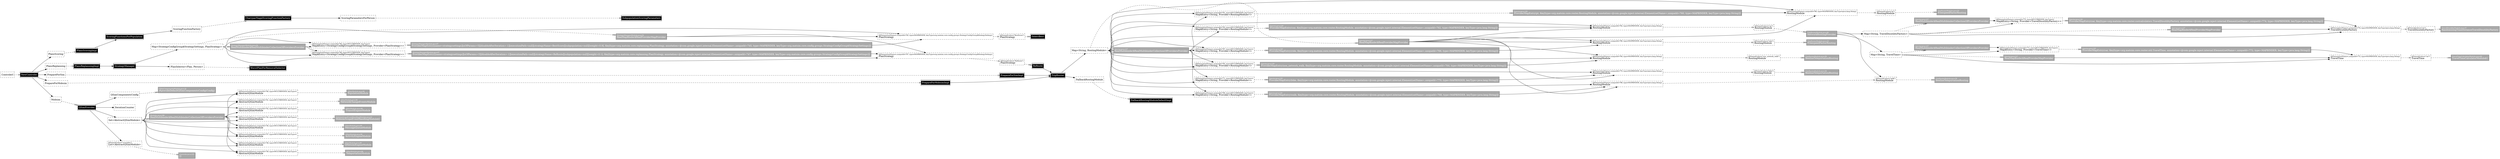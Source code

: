 digraph injector {
graph [rankdir=LR];
x62 [margin="0.02,0", shape=box, style=solid, label=<<table cellspacing="0" cellpadding="5" cellborder="0" border="0"><tr><td align="left" port="header" bgcolor="#aaaaaa"><font color="#ffffff" point-size="10">Injector.java:127<br align="left"/></font><font color="#ffffff">RealMapBinder$RealProviderMapProvider<br align="left"/></font></td></tr></table>>]
x71 [margin="0.02,0", shape=box, style=solid, label=<<table cellspacing="0" cellpadding="5" cellborder="0" border="0"><tr><td align="left" port="header" bgcolor="#aaaaaa"><font color="#ffffff" point-size="10">Injector.java:129<br align="left"/></font><font color="#ffffff">ProviderMapEntry(bike, Key[type=org.matsim.core.router.RoutingModule, annotation=@com.google.inject.internal.Element(setName=,uniqueId=770, type=MAPBINDER, keyType=java.lang.String)])<br align="left"/></font></td></tr></table>>]
x39 [margin="0.02,0", shape=box, style=solid, label=<<table cellspacing="0" cellpadding="5" cellborder="0" border="0"><tr><td align="left" port="header" bgcolor="#000000"><font color="#ffffff">PlansReplanningImpl<br align="left"/></font></td></tr></table>>]
x81 [margin="0.02,0", shape=box, style=dashed, label=<<table cellspacing="0" cellpadding="5" cellborder="0" border="0"><tr><td align="left" port="header" bgcolor="#ffffff"><font color="#000000">ScoringFunctionFactory<br align="left"/></font></td></tr></table>>]
x69 [margin="0.02,0", shape=box, style=solid, label=<<table cellspacing="0" cellpadding="5" cellborder="0" border="0"><tr><td align="left" port="header" bgcolor="#000000"><font color="#ffffff">PlansScoringImpl<br align="left"/></font></td></tr></table>>]
x77 [margin="0.02,0", shape=box, style=dashed, label=<<table cellspacing="0" cellpadding="5" cellborder="0" border="0"><tr><td align="left" port="header" bgcolor="#ffffff"><font color="#000000" point-size="10">@Named(value="bike")<br align="left"/></font><font color="#000000">RoutingModule<br align="left"/></font></td></tr></table>>]
x103 [margin="0.02,0", shape=box, style=dashed, label=<<table cellspacing="0" cellpadding="5" cellborder="0" border="0"><tr><td align="left" port="header" bgcolor="#ffffff"><font color="#000000">Map&lt;StrategyConfigGroup$StrategySettings, PlanStrategy&gt;<br align="left"/></font></td></tr></table>>]
x61 [margin="0.02,0", shape=box, style=solid, label=<<table cellspacing="0" cellpadding="5" cellborder="0" border="0"><tr><td align="left" port="header" bgcolor="#aaaaaa"><font color="#ffffff" point-size="10">StrategyManagerModule.java:54<br align="left"/></font><font color="#ffffff">RealMultibinder$RealMultibinderCollectionOfProvidersProvider<br align="left"/></font></td></tr></table>>]
x8 [margin="0.02,0", shape=box, style=dashed, label=<<table cellspacing="0" cellpadding="5" cellborder="0" border="0"><tr><td align="left" port="header" bgcolor="#ffffff"><font color="#000000" point-size="10">@Element(setName=,uniqueId=774, type=MAPBINDER, keyType=java.lang.String)<br align="left"/></font><font color="#000000">TravelDisutilityFactory<br align="left"/></font></td></tr></table>>]
x0 [margin="0.02,0", shape=box, style=dashed, label=<<table cellspacing="0" cellpadding="5" cellborder="0" border="0"><tr><td align="left" port="header" bgcolor="#ffffff"><font color="#000000">PlansScoring<br align="left"/></font></td></tr></table>>]
x22 [margin="0.02,0", shape=box, style=dashed, label=<<table cellspacing="0" cellpadding="5" cellborder="0" border="0"><tr><td align="left" port="header" bgcolor="#ffffff"><font color="#000000" point-size="10">@Element(setName=,uniqueId=761, type=MULTIBINDER, keyType=)<br align="left"/></font><font color="#000000">Map$Entry&lt;String, Provider&lt;RoutingModule&gt;&gt;<br align="left"/></font></td></tr></table>>]
x76 [margin="0.02,0", shape=box, style=dashed, label=<<table cellspacing="0" cellpadding="5" cellborder="0" border="0"><tr><td align="left" port="header" bgcolor="#ffffff"><font color="#000000">Map&lt;String, TravelTime&gt;<br align="left"/></font></td></tr></table>>]
x36 [margin="0.02,0", shape=box, style=solid, label=<<table cellspacing="0" cellpadding="5" cellborder="0" border="0"><tr><td align="left" port="header" bgcolor="#aaaaaa"><font color="#ffffff" point-size="10">QSimModule.java:96<br align="left"/></font><font color="#ffffff">TeleportationModule<br align="left"/></font></td></tr></table>>]
x49 [margin="0.02,0", shape=box, style=dashed, label=<<table cellspacing="0" cellpadding="5" cellborder="0" border="0"><tr><td align="left" port="header" bgcolor="#ffffff"><font color="#000000" point-size="10">@Element(setName=,uniqueId=740, type=MULTIBINDER, keyType=)<br align="left"/></font><font color="#000000">AbstractQSimModule<br align="left"/></font></td></tr></table>>]
x57 [margin="0.02,0", shape=box, style=solid, label=<<table cellspacing="0" cellpadding="5" cellborder="0" border="0"><tr><td align="left" port="header" bgcolor="#aaaaaa"><font color="#ffffff" point-size="10">TripRouterModule.java:58<br align="left"/></font><font color="#ffffff">BeelineTeleportationRouting<br align="left"/></font></td></tr></table>>]
x63 [margin="0.02,0", shape=box, style=dashed, label=<<table cellspacing="0" cellpadding="5" cellborder="0" border="0"><tr><td align="left" port="header" bgcolor="#ffffff"><font color="#000000" point-size="10">@Named(value="ReRoute")<br align="left"/></font><font color="#000000">PlanStrategy<br align="left"/></font></td></tr></table>>]
x88 [margin="0.02,0", shape=box, style=solid, label=<<table cellspacing="0" cellpadding="5" cellborder="0" border="0"><tr><td align="left" port="header" bgcolor="#aaaaaa"><font color="#ffffff" point-size="10">TravelDisutilityModule.java:37<br align="left"/></font><font color="#ffffff">RandomizingTimeDistanceTravelDisutilityFactory<br align="left"/></font></td></tr></table>>]
x9 [margin="0.02,0", shape=box, style=dashed, label=<<table cellspacing="0" cellpadding="5" cellborder="0" border="0"><tr><td align="left" port="header" bgcolor="#ffffff"><font color="#000000" point-size="10">@Element(setName=,uniqueId=762, type=MAPBINDER, keyType=java.lang.String)<br align="left"/></font><font color="#000000">RoutingModule<br align="left"/></font></td></tr></table>>]
x66 [margin="0.02,0", shape=box, style=solid, label=<<table cellspacing="0" cellpadding="5" cellborder="0" border="0"><tr><td align="left" port="header" bgcolor="#000000"><font color="#ffffff">NewControler<br align="left"/></font></td></tr></table>>]
x16 [margin="0.02,0", shape=box, style=dashed, label=<<table cellspacing="0" cellpadding="5" cellborder="0" border="0"><tr><td align="left" port="header" bgcolor="#ffffff"><font color="#000000" point-size="10">@Named(value="pt")<br align="left"/></font><font color="#000000">RoutingModule<br align="left"/></font></td></tr></table>>]
x96 [margin="0.02,0", shape=box, style=solid, label=<<table cellspacing="0" cellpadding="5" cellborder="0" border="0"><tr><td align="left" port="header" bgcolor="#aaaaaa"><font color="#ffffff" point-size="10">Injector.java:127<br align="left"/></font><font color="#ffffff">RealMultibinder$RealMultibinderCollectionOfProvidersProvider<br align="left"/></font></td></tr></table>>]
x87 [margin="0.02,0", shape=box, style=dashed, label=<<table cellspacing="0" cellpadding="5" cellborder="0" border="0"><tr><td align="left" port="header" bgcolor="#ffffff"><font color="#000000" point-size="10">@Named(value="car")<br align="left"/></font><font color="#000000">TravelDisutilityFactory<br align="left"/></font></td></tr></table>>]
x93 [margin="0.02,0", shape=box, style=solid, label=<<table cellspacing="0" cellpadding="5" cellborder="0" border="0"><tr><td align="left" port="header" bgcolor="#aaaaaa"><font color="#ffffff" point-size="10">Injector.java:127<br align="left"/></font><font color="#ffffff">RealMapBinder$RealProviderMapProvider<br align="left"/></font></td></tr></table>>]
x43 [margin="0.02,0", shape=box, style=solid, label=<<table cellspacing="0" cellpadding="5" cellborder="0" border="0"><tr><td align="left" port="header" bgcolor="#aaaaaa"><font color="#ffffff" point-size="10">QSimModule.java:96<br align="left"/></font><font color="#ffffff">QNetsimEngineModule<br align="left"/></font></td></tr></table>>]
x56 [margin="0.02,0", shape=box, style=dashed, label=<<table cellspacing="0" cellpadding="5" cellborder="0" border="0"><tr><td align="left" port="header" bgcolor="#ffffff"><font color="#000000" point-size="10">@Named(value="walk")<br align="left"/></font><font color="#000000">RoutingModule<br align="left"/></font></td></tr></table>>]
x53 [margin="0.02,0", shape=box, style=dashed, label=<<table cellspacing="0" cellpadding="5" cellborder="0" border="0"><tr><td align="left" port="header" bgcolor="#ffffff"><font color="#000000" point-size="10">@Element(setName=,uniqueId=741, type=MULTIBINDER, keyType=)<br align="left"/></font><font color="#000000">AbstractQSimModule<br align="left"/></font></td></tr></table>>]
x21 [margin="0.02,0", shape=box, style=solid, label=<<table cellspacing="0" cellpadding="5" cellborder="0" border="0"><tr><td align="left" port="header" bgcolor="#aaaaaa"><font color="#ffffff" point-size="10">Injector.java:129<br align="left"/></font><font color="#ffffff">ProviderMapEntry(ride, Key[type=org.matsim.core.router.RoutingModule, annotation=@com.google.inject.internal.Element(setName=,uniqueId=766, type=MAPBINDER, keyType=java.lang.String)])<br align="left"/></font></td></tr></table>>]
x3 [margin="0.02,0", shape=box, style=solid, label=<<table cellspacing="0" cellpadding="5" cellborder="0" border="0"><tr><td align="left" port="header" bgcolor="#000000"><font color="#ffffff">StrategyManager<br align="left"/></font></td></tr></table>>]
x78 [margin="0.02,0", shape=box, style=solid, label=<<table cellspacing="0" cellpadding="5" cellborder="0" border="0"><tr><td align="left" port="header" bgcolor="#aaaaaa"><font color="#ffffff" point-size="10">TripRouterModule.java:58<br align="left"/></font><font color="#ffffff">BeelineTeleportationRouting<br align="left"/></font></td></tr></table>>]
x6 [margin="0.02,0", shape=box, style=dashed, label=<<table cellspacing="0" cellpadding="5" cellborder="0" border="0"><tr><td align="left" port="header" bgcolor="#ffffff"><font color="#000000" point-size="10">@Element(setName=,uniqueId=772, type=MAPBINDER, keyType=java.lang.String)<br align="left"/></font><font color="#000000">TravelTime<br align="left"/></font></td></tr></table>>]
x89 [margin="0.02,0", shape=box, style=solid, label=<<table cellspacing="0" cellpadding="5" cellborder="0" border="0"><tr><td align="left" port="header" bgcolor="#000000"><font color="#ffffff">ScoringFunctionsForPopulation<br align="left"/></font></td></tr></table>>]
x94 [margin="0.02,0", shape=box, style=dashed, label=<<table cellspacing="0" cellpadding="5" cellborder="0" border="0"><tr><td align="left" port="header" bgcolor="#ffffff"><font color="#000000" point-size="10">@Named(value="BestScore")<br align="left"/></font><font color="#000000">PlanStrategy<br align="left"/></font></td></tr></table>>]
x17 [margin="0.02,0", shape=box, style=solid, label=<<table cellspacing="0" cellpadding="5" cellborder="0" border="0"><tr><td align="left" port="header" bgcolor="#aaaaaa"><font color="#ffffff" point-size="10">TripRouterModule.java:55<br align="left"/></font><font color="#ffffff">FreespeedFactorRouting<br align="left"/></font></td></tr></table>>]
x68 [margin="0.02,0", shape=box, style=solid, label=<<table cellspacing="0" cellpadding="5" cellborder="0" border="0"><tr><td align="left" port="header" bgcolor="#aaaaaa"><font color="#ffffff" point-size="10">Injector.java:129<br align="left"/></font><font color="#ffffff">ProviderMapEntry(walk, Key[type=org.matsim.core.router.RoutingModule, annotation=@com.google.inject.internal.Element(setName=,uniqueId=768, type=MAPBINDER, keyType=java.lang.String)])<br align="left"/></font></td></tr></table>>]
x100 [margin="0.02,0", shape=box, style=solid, label=<<table cellspacing="0" cellpadding="5" cellborder="0" border="0"><tr><td align="left" port="header" bgcolor="#000000"><font color="#ffffff">QSimProvider<br align="left"/></font></td></tr></table>>]
x105 [margin="0.02,0", shape=box, style=solid, label=<<table cellspacing="0" cellpadding="5" cellborder="0" border="0"><tr><td align="left" port="header" bgcolor="#aaaaaa"><font color="#ffffff" point-size="10">TripRouterModule.java:58<br align="left"/></font><font color="#ffffff">BeelineTeleportationRouting<br align="left"/></font></td></tr></table>>]
x45 [margin="0.02,0", shape=box, style=solid, label=<<table cellspacing="0" cellpadding="5" cellborder="0" border="0"><tr><td align="left" port="header" bgcolor="#aaaaaa"><font color="#ffffff" point-size="10">QSimComponentsModule.java:34<br align="left"/></font><font color="#ffffff">#provideDefaultQSimComponentsConfig(Config)<br align="left"/></font></td></tr></table>>]
x106 [margin="0.02,0", shape=box, style=dashed, label=<<table cellspacing="0" cellpadding="5" cellborder="0" border="0"><tr><td align="left" port="header" bgcolor="#ffffff"><font color="#000000" point-size="10">@Element(setName=,uniqueId=745, type=MAPBINDER, keyType=org.matsim.core.config.groups.StrategyConfigGroup$StrategySettings)<br align="left"/></font><font color="#000000">PlanStrategy<br align="left"/></font></td></tr></table>>]
x84 [margin="0.02,0", shape=box, style=solid, label=<<table cellspacing="0" cellpadding="5" cellborder="0" border="0"><tr><td align="left" port="header" bgcolor="#aaaaaa"><font color="#ffffff" point-size="10">Modules.java:196<br align="left"/></font><font color="#ffffff">RealMultibinder$RealMultibinderCollectionOfProvidersProvider<br align="left"/></font></td></tr></table>>]
x24 [margin="0.02,0", shape=box, style=dashed, label=<<table cellspacing="0" cellpadding="5" cellborder="0" border="0"><tr><td align="left" port="header" bgcolor="#ffffff"><font color="#000000" point-size="10">@Element(setName=,uniqueId=763, type=MULTIBINDER, keyType=)<br align="left"/></font><font color="#000000">Map$Entry&lt;String, Provider&lt;RoutingModule&gt;&gt;<br align="left"/></font></td></tr></table>>]
x44 [margin="0.02,0", shape=box, style=dashed, label=<<table cellspacing="0" cellpadding="5" cellborder="0" border="0"><tr><td align="left" port="header" bgcolor="#ffffff"><font color="#000000">QSimComponentsConfig<br align="left"/></font></td></tr></table>>]
x97 [margin="0.02,0", shape=box, style=solid, label=<<table cellspacing="0" cellpadding="5" cellborder="0" border="0"><tr><td align="left" port="header" bgcolor="#000000"><font color="#ffffff">ReRoute<br align="left"/></font></td></tr></table>>]
x47 [margin="0.02,0", shape=box, style=solid, label=<<table cellspacing="0" cellpadding="5" cellborder="0" border="0"><tr><td align="left" port="header" bgcolor="#aaaaaa"><font color="#ffffff" point-size="10">QSimModule.java:96<br align="left"/></font><font color="#ffffff">ActivityEngineModule<br align="left"/></font></td></tr></table>>]
x51 [margin="0.02,0", shape=box, style=dashed, label=<<table cellspacing="0" cellpadding="5" cellborder="0" border="0"><tr><td align="left" port="header" bgcolor="#ffffff"><font color="#000000" point-size="10">@Element(setName=,uniqueId=742, type=MULTIBINDER, keyType=)<br align="left"/></font><font color="#000000">AbstractQSimModule<br align="left"/></font></td></tr></table>>]
x38 [margin="0.02,0", shape=box, style=dashed, label=<<table cellspacing="0" cellpadding="5" cellborder="0" border="0"><tr><td align="left" port="header" bgcolor="#ffffff"><font color="#000000">PlansReplanning<br align="left"/></font></td></tr></table>>]
x13 [margin="0.02,0", shape=box, style=dashed, label=<<table cellspacing="0" cellpadding="5" cellborder="0" border="0"><tr><td align="left" port="header" bgcolor="#ffffff"><font color="#000000" point-size="10">@Element(setName=,uniqueId=764, type=MAPBINDER, keyType=java.lang.String)<br align="left"/></font><font color="#000000">RoutingModule<br align="left"/></font></td></tr></table>>]
x1 [margin="0.02,0", shape=box, style=dashed, label=<<table cellspacing="0" cellpadding="5" cellborder="0" border="0"><tr><td align="left" port="header" bgcolor="#ffffff"><font color="#000000">PrepareForMobsim<br align="left"/></font></td></tr></table>>]
x33 [margin="0.02,0", shape=box, style=dashed, label=<<table cellspacing="0" cellpadding="5" cellborder="0" border="0"><tr><td align="left" port="header" bgcolor="#ffffff"><font color="#000000" point-size="10">@Element(setName=,uniqueId=773, type=MULTIBINDER, keyType=)<br align="left"/></font><font color="#000000">Map$Entry&lt;String, Provider&lt;TravelTime&gt;&gt;<br align="left"/></font></td></tr></table>>]
x60 [margin="0.02,0", shape=box, style=dashed, label=<<table cellspacing="0" cellpadding="5" cellborder="0" border="0"><tr><td align="left" port="header" bgcolor="#ffffff"><font color="#000000">Map&lt;String, TravelDisutilityFactory&gt;<br align="left"/></font></td></tr></table>>]
x104 [margin="0.02,0", shape=box, style=dashed, label=<<table cellspacing="0" cellpadding="5" cellborder="0" border="0"><tr><td align="left" port="header" bgcolor="#ffffff"><font color="#000000" point-size="10">@Named(value="non_network_walk")<br align="left"/></font><font color="#000000">RoutingModule<br align="left"/></font></td></tr></table>>]
x15 [margin="0.02,0", shape=box, style=solid, label=<<table cellspacing="0" cellpadding="5" cellborder="0" border="0"><tr><td align="left" port="header" bgcolor="#aaaaaa"><font color="#ffffff" point-size="10">Injector.java:129<br align="left"/></font><font color="#ffffff">ProviderMapEntry(non_network_walk, Key[type=org.matsim.core.router.RoutingModule, annotation=@com.google.inject.internal.Element(setName=,uniqueId=764, type=MAPBINDER, keyType=java.lang.String)])<br align="left"/></font></td></tr></table>>]
x41 [margin="0.02,0", shape=box, style=solid, label=<<table cellspacing="0" cellpadding="5" cellborder="0" border="0"><tr><td align="left" port="header" bgcolor="#aaaaaa"><font color="#ffffff" point-size="10">QSimModule.java:96<br align="left"/></font><font color="#ffffff">MessageQueueModule<br align="left"/></font></td></tr></table>>]
x48 [margin="0.02,0", shape=box, style=dashed, label=<<table cellspacing="0" cellpadding="5" cellborder="0" border="0"><tr><td align="left" port="header" bgcolor="#ffffff"><font color="#000000">PrepareForSim<br align="left"/></font></td></tr></table>>]
x18 [margin="0.02,0", shape=box, style=dashed, label=<<table cellspacing="0" cellpadding="5" cellborder="0" border="0"><tr><td align="left" port="header" bgcolor="#ffffff"><font color="#000000">Mobsim<br align="left"/></font></td></tr></table>>]
x58 [margin="0.02,0", shape=box, style=dashed, label=<<table cellspacing="0" cellpadding="5" cellborder="0" border="0"><tr><td align="left" port="header" bgcolor="#ffffff"><font color="#000000" point-size="10">@Element(setName=,uniqueId=768, type=MAPBINDER, keyType=java.lang.String)<br align="left"/></font><font color="#000000">RoutingModule<br align="left"/></font></td></tr></table>>]
x32 [margin="0.02,0", shape=box, style=solid, label=<<table cellspacing="0" cellpadding="5" cellborder="0" border="0"><tr><td align="left" port="header" bgcolor="#aaaaaa"><font color="#ffffff" point-size="10">MobsimScopeEventHandlingModule.java:41<br align="left"/></font><font color="#ffffff">MobsimScopeEventHandlingModule$1<br align="left"/></font></td></tr></table>>]
x80 [margin="0.02,0", shape=box, style=solid, label=<<table cellspacing="0" cellpadding="5" cellborder="0" border="0"><tr><td align="left" port="header" bgcolor="#aaaaaa"><font color="#ffffff" point-size="10">StrategyManagerModule.java:87<br align="left"/></font><font color="#ffffff">ProviderMapEntry([name=strategysettings][nOfParams=5][disableAfterIteration=-1][executionPath=null][strategyName=BestScore][subpopulation=null][weight=0.9], Key[type=org.matsim.core.replanning.PlanStrategy, annotation=@com.google.inject.internal.Element(setName=,uniqueId=745, type=MAPBINDER, keyType=org.matsim.core.config.groups.StrategyConfigGroup$StrategySettings)])<br align="left"/></font></td></tr></table>>]
x5 [margin="0.02,0", shape=box, style=dashed, label=<<table cellspacing="0" cellpadding="5" cellborder="0" border="0"><tr><td align="left" port="header" bgcolor="#ffffff"><font color="#000000">IterationCounter<br align="left"/></font></td></tr></table>>]
x34 [margin="0.02,0", shape=box, style=solid, label=<<table cellspacing="0" cellpadding="5" cellborder="0" border="0"><tr><td align="left" port="header" bgcolor="#aaaaaa"><font color="#ffffff" point-size="10">Injector.java:129<br align="left"/></font><font color="#ffffff">ProviderMapEntry(car, Key[type=org.matsim.core.router.util.TravelTime, annotation=@com.google.inject.internal.Element(setName=,uniqueId=772, type=MAPBINDER, keyType=java.lang.String)])<br align="left"/></font></td></tr></table>>]
x107 [margin="0.02,0", shape=box, style=dashed, label=<<table cellspacing="0" cellpadding="5" cellborder="0" border="0"><tr><td align="left" port="header" bgcolor="#ffffff"><font color="#000000" point-size="10">@Element(setName=,uniqueId=747, type=MAPBINDER, keyType=org.matsim.core.config.groups.StrategyConfigGroup$StrategySettings)<br align="left"/></font><font color="#000000">PlanStrategy<br align="left"/></font></td></tr></table>>]
x102 [margin="0.02,0", shape=box, style=solid, label=<<table cellspacing="0" cellpadding="5" cellborder="0" border="0"><tr><td align="left" port="header" bgcolor="#aaaaaa"><font color="#ffffff" point-size="10">TravelTimeCalculatorModule.java:69<br align="left"/></font><font color="#ffffff">TravelTimeCalculatorModule$1<br align="left"/></font></td></tr></table>>]
x72 [margin="0.02,0", shape=box, style=solid, label=<<table cellspacing="0" cellpadding="5" cellborder="0" border="0"><tr><td align="left" port="header" bgcolor="#000000"><font color="#ffffff">WorstPlanForRemovalSelector<br align="left"/></font></td></tr></table>>]
x31 [margin="0.02,0", shape=box, style=dashed, label=<<table cellspacing="0" cellpadding="5" cellborder="0" border="0"><tr><td align="left" port="header" bgcolor="#ffffff"><font color="#000000" point-size="10">@Element(setName=,uniqueId=744, type=MULTIBINDER, keyType=)<br align="left"/></font><font color="#000000">AbstractQSimModule<br align="left"/></font></td></tr></table>>]
x14 [margin="0.02,0", shape=box, style=dashed, label=<<table cellspacing="0" cellpadding="5" cellborder="0" border="0"><tr><td align="left" port="header" bgcolor="#ffffff"><font color="#000000" point-size="10">@Element(setName=,uniqueId=765, type=MULTIBINDER, keyType=)<br align="left"/></font><font color="#000000">Map$Entry&lt;String, Provider&lt;RoutingModule&gt;&gt;<br align="left"/></font></td></tr></table>>]
x75 [margin="0.02,0", shape=box, style=solid, label=<<table cellspacing="0" cellpadding="5" cellborder="0" border="0"><tr><td align="left" port="header" bgcolor="#aaaaaa"><font color="#ffffff" point-size="10">Injector.java:127<br align="left"/></font><font color="#ffffff">RealMultibinder$RealMultibinderCollectionOfProvidersProvider<br align="left"/></font></td></tr></table>>]
x40 [margin="0.02,0", shape=box, style=dashed, label=<<table cellspacing="0" cellpadding="5" cellborder="0" border="0"><tr><td align="left" port="header" bgcolor="#ffffff"><font color="#000000" point-size="10">@Element(setName=,uniqueId=736, type=MULTIBINDER, keyType=)<br align="left"/></font><font color="#000000">AbstractQSimModule<br align="left"/></font></td></tr></table>>]
x59 [margin="0.02,0", shape=box, style=solid, label=<<table cellspacing="0" cellpadding="5" cellborder="0" border="0"><tr><td align="left" port="header" bgcolor="#aaaaaa"><font color="#ffffff" point-size="10">StrategyManagerModule.java:54<br align="left"/></font><font color="#ffffff">RealMapBinder$RealProviderMapProvider<br align="left"/></font></td></tr></table>>]
x12 [margin="0.02,0", shape=box, style=dashed, label=<<table cellspacing="0" cellpadding="5" cellborder="0" border="0"><tr><td align="left" port="header" bgcolor="#ffffff"><font color="#000000" point-size="10">@Element(setName=,uniqueId=766, type=MAPBINDER, keyType=java.lang.String)<br align="left"/></font><font color="#000000">RoutingModule<br align="left"/></font></td></tr></table>>]
x101 [margin="0.02,0", shape=box, style=dashed, label=<<table cellspacing="0" cellpadding="5" cellborder="0" border="0"><tr><td align="left" port="header" bgcolor="#ffffff"><font color="#000000" point-size="10">@Named(value="car")<br align="left"/></font><font color="#000000">TravelTime<br align="left"/></font></td></tr></table>>]
x19 [margin="0.02,0", shape=box, style=dashed, label=<<table cellspacing="0" cellpadding="5" cellborder="0" border="0"><tr><td align="left" port="header" bgcolor="#ffffff"><font color="#000000">Set&lt;AbstractQSimModule&gt;<br align="left"/></font></td></tr></table>>]
x95 [margin="0.02,0", shape=box, style=solid, label=<<table cellspacing="0" cellpadding="5" cellborder="0" border="0"><tr><td align="left" port="header" bgcolor="#000000"><font color="#ffffff">SelectBest<br align="left"/></font></td></tr></table>>]
x92 [margin="0.02,0", shape=box, style=solid, label=<<table cellspacing="0" cellpadding="5" cellborder="0" border="0"><tr><td align="left" port="header" bgcolor="#000000"><font color="#ffffff">PrepareForSimImpl<br align="left"/></font></td></tr></table>>]
x67 [margin="0.02,0", shape=box, style=dashed, label=<<table cellspacing="0" cellpadding="5" cellborder="0" border="0"><tr><td align="left" port="header" bgcolor="#ffffff"><font color="#000000" point-size="10">@Element(setName=,uniqueId=769, type=MULTIBINDER, keyType=)<br align="left"/></font><font color="#000000">Map$Entry&lt;String, Provider&lt;RoutingModule&gt;&gt;<br align="left"/></font></td></tr></table>>]
x52 [margin="0.02,0", shape=box, style=solid, label=<<table cellspacing="0" cellpadding="5" cellborder="0" border="0"><tr><td align="left" port="header" bgcolor="#aaaaaa"><font color="#ffffff" point-size="10">QSimModule.java:96<br align="left"/></font><font color="#ffffff">TransitEngineModule<br align="left"/></font></td></tr></table>>]
x82 [margin="0.02,0", shape=box, style=solid, label=<<table cellspacing="0" cellpadding="5" cellborder="0" border="0"><tr><td align="left" port="header" bgcolor="#000000"><font color="#ffffff">CharyparNagelScoringFunctionFactory<br align="left"/></font></td></tr></table>>]
x7 [margin="0.02,0", shape=box, style=dashed, label=<<table cellspacing="0" cellpadding="5" cellborder="0" border="0"><tr><td align="left" port="header" bgcolor="#ffffff"><font color="#000000">Map&lt;String, RoutingModule&gt;<br align="left"/></font></td></tr></table>>]
x27 [margin="0.02,0", shape=box, style=dashed, label=<<table cellspacing="0" cellpadding="5" cellborder="0" border="0"><tr><td align="left" port="header" bgcolor="#ffffff"><font color="#000000">FallbackRoutingModule<br align="left"/></font></td></tr></table>>]
x79 [margin="0.02,0", shape=box, style=dashed, label=<<table cellspacing="0" cellpadding="5" cellborder="0" border="0"><tr><td align="left" port="header" bgcolor="#ffffff"><font color="#000000" point-size="10">@Element(setName=,uniqueId=746, type=MULTIBINDER, keyType=)<br align="left"/></font><font color="#000000">Map$Entry&lt;StrategyConfigGroup$StrategySettings, Provider&lt;PlanStrategy&gt;&gt;<br align="left"/></font></td></tr></table>>]
x25 [margin="0.02,0", shape=box, style=solid, label=<<table cellspacing="0" cellpadding="5" cellborder="0" border="0"><tr><td align="left" port="header" bgcolor="#aaaaaa"><font color="#ffffff" point-size="10">Injector.java:129<br align="left"/></font><font color="#ffffff">ProviderMapEntry(car, Key[type=org.matsim.core.router.RoutingModule, annotation=@com.google.inject.internal.Element(setName=,uniqueId=762, type=MAPBINDER, keyType=java.lang.String)])<br align="left"/></font></td></tr></table>>]
x55 [margin="0.02,0", shape=box, style=dashed, label=<<table cellspacing="0" cellpadding="5" cellborder="0" border="0"><tr><td align="left" port="header" bgcolor="#ffffff"><font color="#000000" point-size="10">@Element(setName=,uniqueId=770, type=MAPBINDER, keyType=java.lang.String)<br align="left"/></font><font color="#000000">RoutingModule<br align="left"/></font></td></tr></table>>]
x46 [margin="0.02,0", shape=box, style=dashed, label=<<table cellspacing="0" cellpadding="5" cellborder="0" border="0"><tr><td align="left" port="header" bgcolor="#ffffff"><font color="#000000" point-size="10">@Element(setName=,uniqueId=737, type=MULTIBINDER, keyType=)<br align="left"/></font><font color="#000000">AbstractQSimModule<br align="left"/></font></td></tr></table>>]
x91 [margin="0.02,0", shape=box, style=solid, label=<<table cellspacing="0" cellpadding="5" cellborder="0" border="0"><tr><td align="left" port="header" bgcolor="#aaaaaa"><font color="#ffffff" point-size="10">TripRouterModule.java:55<br align="left"/></font><font color="#ffffff">FreespeedFactorRouting<br align="left"/></font></td></tr></table>>]
x29 [margin="0.02,0", shape=box, style=solid, label=<<table cellspacing="0" cellpadding="5" cellborder="0" border="0"><tr><td align="left" port="header" bgcolor="#aaaaaa"><font color="#ffffff" point-size="10">Injector.java:127<br align="left"/></font><font color="#ffffff">RealMultibinder$RealMultibinderCollectionOfProvidersProvider<br align="left"/></font></td></tr></table>>]
x10 [margin="0.02,0", shape=box, style=solid, label=<<table cellspacing="0" cellpadding="5" cellborder="0" border="0"><tr><td align="left" port="header" bgcolor="#000000"><font color="#ffffff">SubpopulationScoringParameters<br align="left"/></font></td></tr></table>>]
x64 [margin="0.02,0", shape=box, style=dashed, label=<<table cellspacing="0" cellpadding="5" cellborder="0" border="0"><tr><td align="left" port="header" bgcolor="#ffffff"><font color="#000000" point-size="10">@Element(setName=,uniqueId=775, type=MULTIBINDER, keyType=)<br align="left"/></font><font color="#000000">Map$Entry&lt;String, Provider&lt;TravelDisutilityFactory&gt;&gt;<br align="left"/></font></td></tr></table>>]
x74 [margin="0.02,0", shape=box, style=solid, label=<<table cellspacing="0" cellpadding="5" cellborder="0" border="0"><tr><td align="left" port="header" bgcolor="#aaaaaa"><font color="#ffffff" point-size="10">StrategyManagerModule.java:87<br align="left"/></font><font color="#ffffff">ProviderMapEntry([name=strategysettings][nOfParams=5][disableAfterIteration=-1][executionPath=null][strategyName=ReRoute][subpopulation=null][weight=0.1], Key[type=org.matsim.core.replanning.PlanStrategy, annotation=@com.google.inject.internal.Element(setName=,uniqueId=747, type=MAPBINDER, keyType=org.matsim.core.config.groups.StrategyConfigGroup$StrategySettings)])<br align="left"/></font></td></tr></table>>]
x37 [margin="0.02,0", shape=box, style=solid, label=<<table cellspacing="0" cellpadding="5" cellborder="0" border="0"><tr><td align="left" port="header" bgcolor="#000000"><font color="#ffffff">TripRouter<br align="left"/></font></td></tr></table>>]
x4 [margin="0.02,0", shape=box, style=dashed, label=<<table cellspacing="0" cellpadding="5" cellborder="0" border="0"><tr><td align="left" port="header" bgcolor="#ffffff"><font color="#000000">ControlerI<br align="left"/></font></td></tr></table>>]
x99 [margin="0.02,0", shape=box, style=solid, label=<<table cellspacing="0" cellpadding="5" cellborder="0" border="0"><tr><td align="left" port="header" bgcolor="#aaaaaa"><font color="#ffffff" point-size="10">TripRouterModule.java:66<br align="left"/></font><font color="#ffffff">NetworkRoutingProvider<br align="left"/></font></td></tr></table>>]
x30 [margin="0.02,0", shape=box, style=solid, label=<<table cellspacing="0" cellpadding="5" cellborder="0" border="0"><tr><td align="left" port="header" bgcolor="#aaaaaa"><font color="#ffffff" point-size="10">Injector.java:127<br align="left"/></font><font color="#ffffff">RealMapBinder$RealProviderMapProvider<br align="left"/></font></td></tr></table>>]
x54 [margin="0.02,0", shape=box, style=solid, label=<<table cellspacing="0" cellpadding="5" cellborder="0" border="0"><tr><td align="left" port="header" bgcolor="#aaaaaa"><font color="#ffffff" point-size="10">QSimModule.java:96<br align="left"/></font><font color="#ffffff">NetworkChangeEventsModule<br align="left"/></font></td></tr></table>>]
x28 [margin="0.02,0", shape=box, style=solid, label=<<table cellspacing="0" cellpadding="5" cellborder="0" border="0"><tr><td align="left" port="header" bgcolor="#000000"><font color="#ffffff">FallbackRoutingModuleDefaultImpl<br align="left"/></font></td></tr></table>>]
x86 [margin="0.02,0", shape=box, style=solid, label=<<table cellspacing="0" cellpadding="5" cellborder="0" border="0"><tr><td align="left" port="header" bgcolor="#aaaaaa"><font color="#ffffff" point-size="10">Controler.java:223<br align="left"/></font><font color="#ffffff">[]<br align="left"/></font></td></tr></table>>]
x20 [margin="0.02,0", shape=box, style=dashed, label=<<table cellspacing="0" cellpadding="5" cellborder="0" border="0"><tr><td align="left" port="header" bgcolor="#ffffff"><font color="#000000" point-size="10">@Element(setName=,uniqueId=767, type=MULTIBINDER, keyType=)<br align="left"/></font><font color="#000000">Map$Entry&lt;String, Provider&lt;RoutingModule&gt;&gt;<br align="left"/></font></td></tr></table>>]
x65 [margin="0.02,0", shape=box, style=solid, label=<<table cellspacing="0" cellpadding="5" cellborder="0" border="0"><tr><td align="left" port="header" bgcolor="#aaaaaa"><font color="#ffffff" point-size="10">Injector.java:129<br align="left"/></font><font color="#ffffff">ProviderMapEntry(car, Key[type=org.matsim.core.router.costcalculators.TravelDisutilityFactory, annotation=@com.google.inject.internal.Element(setName=,uniqueId=774, type=MAPBINDER, keyType=java.lang.String)])<br align="left"/></font></td></tr></table>>]
x90 [margin="0.02,0", shape=box, style=dashed, label=<<table cellspacing="0" cellpadding="5" cellborder="0" border="0"><tr><td align="left" port="header" bgcolor="#ffffff"><font color="#000000" point-size="10">@Named(value="ride")<br align="left"/></font><font color="#000000">RoutingModule<br align="left"/></font></td></tr></table>>]
x42 [margin="0.02,0", shape=box, style=dashed, label=<<table cellspacing="0" cellpadding="5" cellborder="0" border="0"><tr><td align="left" port="header" bgcolor="#ffffff"><font color="#000000" point-size="10">@Element(setName=,uniqueId=738, type=MULTIBINDER, keyType=)<br align="left"/></font><font color="#000000">AbstractQSimModule<br align="left"/></font></td></tr></table>>]
x11 [margin="0.02,0", shape=box, style=dashed, label=<<table cellspacing="0" cellpadding="5" cellborder="0" border="0"><tr><td align="left" port="header" bgcolor="#ffffff"><font color="#000000" point-size="10">@Element(setName=,uniqueId=760, type=MAPBINDER, keyType=java.lang.String)<br align="left"/></font><font color="#000000">RoutingModule<br align="left"/></font></td></tr></table>>]
x70 [margin="0.02,0", shape=box, style=dashed, label=<<table cellspacing="0" cellpadding="5" cellborder="0" border="0"><tr><td align="left" port="header" bgcolor="#ffffff"><font color="#000000" point-size="10">@Element(setName=,uniqueId=771, type=MULTIBINDER, keyType=)<br align="left"/></font><font color="#000000">Map$Entry&lt;String, Provider&lt;RoutingModule&gt;&gt;<br align="left"/></font></td></tr></table>>]
x50 [margin="0.02,0", shape=box, style=solid, label=<<table cellspacing="0" cellpadding="5" cellborder="0" border="0"><tr><td align="left" port="header" bgcolor="#aaaaaa"><font color="#ffffff" point-size="10">QSimModule.java:96<br align="left"/></font><font color="#ffffff">PopulationModule<br align="left"/></font></td></tr></table>>]
x73 [margin="0.02,0", shape=box, style=dashed, label=<<table cellspacing="0" cellpadding="5" cellborder="0" border="0"><tr><td align="left" port="header" bgcolor="#ffffff"><font color="#000000" point-size="10">@Element(setName=,uniqueId=748, type=MULTIBINDER, keyType=)<br align="left"/></font><font color="#000000">Map$Entry&lt;StrategyConfigGroup$StrategySettings, Provider&lt;PlanStrategy&gt;&gt;<br align="left"/></font></td></tr></table>>]
x26 [margin="0.02,0", shape=box, style=dashed, label=<<table cellspacing="0" cellpadding="5" cellborder="0" border="0"><tr><td align="left" port="header" bgcolor="#ffffff"><font color="#000000">PlanSelector&lt;Plan, Person&gt;<br align="left"/></font></td></tr></table>>]
x35 [margin="0.02,0", shape=box, style=dashed, label=<<table cellspacing="0" cellpadding="5" cellborder="0" border="0"><tr><td align="left" port="header" bgcolor="#ffffff"><font color="#000000" point-size="10">@Element(setName=,uniqueId=739, type=MULTIBINDER, keyType=)<br align="left"/></font><font color="#000000">AbstractQSimModule<br align="left"/></font></td></tr></table>>]
x83 [margin="0.02,0", shape=box, style=solid, label=<<table cellspacing="0" cellpadding="5" cellborder="0" border="0"><tr><td align="left" port="header" bgcolor="#000000"><font color="#ffffff">PrepareForMobsimImpl<br align="left"/></font></td></tr></table>>]
x98 [margin="0.02,0", shape=box, style=dashed, label=<<table cellspacing="0" cellpadding="5" cellborder="0" border="0"><tr><td align="left" port="header" bgcolor="#ffffff"><font color="#000000" point-size="10">@Named(value="car")<br align="left"/></font><font color="#000000">RoutingModule<br align="left"/></font></td></tr></table>>]
x2 [margin="0.02,0", shape=box, style=dashed, label=<<table cellspacing="0" cellpadding="5" cellborder="0" border="0"><tr><td align="left" port="header" bgcolor="#ffffff"><font color="#000000">ScoringParametersForPerson<br align="left"/></font></td></tr></table>>]
x23 [margin="0.02,0", shape=box, style=solid, label=<<table cellspacing="0" cellpadding="5" cellborder="0" border="0"><tr><td align="left" port="header" bgcolor="#aaaaaa"><font color="#ffffff" point-size="10">Injector.java:129<br align="left"/></font><font color="#ffffff">ProviderMapEntry(pt, Key[type=org.matsim.core.router.RoutingModule, annotation=@com.google.inject.internal.Element(setName=,uniqueId=760, type=MAPBINDER, keyType=java.lang.String)])<br align="left"/></font></td></tr></table>>]
x85 [margin="0.02,0", shape=box, style=dashed, label=<<table cellspacing="0" cellpadding="5" cellborder="0" border="0"><tr><td align="left" port="header" bgcolor="#ffffff"><font color="#000000" point-size="10">@Named(value="overrides")<br align="left"/></font><font color="#000000">List&lt;AbstractQSimModule&gt;<br align="left"/></font></td></tr></table>>]
x0 -> x69 [style=dashed, arrowhead=onormal, arrowtail=none]
x60:header:e -> x8 [style=solid, arrowhead=normal, arrowtail=none]
x103:header:e -> x79 [style=solid, arrowhead=normal, arrowtail=none]
x103:header:e -> x73 [style=solid, arrowhead=normal, arrowtail=none]
x1 -> x83 [style=dashed, arrowhead=onormal, arrowtail=none]
x2 -> x10 [style=dashed, arrowhead=onormal, arrowtail=none]
x3:m_a15cbe:e -> x103 [style=solid, arrowhead=normal, arrowtail=none]
x3:m_22c5ba93:e -> x26 [style=solid, arrowhead=normal, arrowtail=none]
x4 -> x66 [style=dashed, arrowhead=onormal, arrowtail=none]
x6 -> x101 [style=dashed, arrowhead=onormal, arrowtail=none]
x7:header:e -> x11 [style=solid, arrowhead=normal, arrowtail=none]
x7:header:e -> x9 [style=solid, arrowhead=normal, arrowtail=none]
x7:header:e -> x13 [style=solid, arrowhead=normal, arrowtail=none]
x7:header:e -> x12 [style=solid, arrowhead=normal, arrowtail=none]
x7:header:e -> x58 [style=solid, arrowhead=normal, arrowtail=none]
x7:header:e -> x55 [style=solid, arrowhead=normal, arrowtail=none]
x8 -> x87 [style=dashed, arrowhead=onormal, arrowtail=none]
x9 -> x98 [style=dashed, arrowhead=onormal, arrowtail=none]
x11 -> x16 [style=dashed, arrowhead=onormal, arrowtail=none]
x12 -> x90 [style=dashed, arrowhead=onormal, arrowtail=none]
x7:header:e -> x22 [style=solid, arrowhead=normal, arrowtail=none]
x7:header:e -> x24 [style=solid, arrowhead=normal, arrowtail=none]
x7:header:e -> x14 [style=solid, arrowhead=normal, arrowtail=none]
x7:header:e -> x20 [style=solid, arrowhead=normal, arrowtail=none]
x7:header:e -> x67 [style=solid, arrowhead=normal, arrowtail=none]
x7:header:e -> x70 [style=solid, arrowhead=normal, arrowtail=none]
x13 -> x104 [style=dashed, arrowhead=onormal, arrowtail=none]
x14 -> x15 [style=dashed, arrowhead=onormalonormal, arrowtail=none]
x15:header:e -> x13 [style=solid, arrowhead=normal, arrowtail=none]
x16 -> x17 [style=dashed, arrowhead=onormalonormal, arrowtail=none]
x18 -> x100 [style=dashed, arrowhead=onormalonormal, arrowtail=none]
x19:header:e -> x40 [style=solid, arrowhead=normal, arrowtail=none]
x19:header:e -> x46 [style=solid, arrowhead=normal, arrowtail=none]
x19:header:e -> x42 [style=solid, arrowhead=normal, arrowtail=none]
x19:header:e -> x35 [style=solid, arrowhead=normal, arrowtail=none]
x19:header:e -> x49 [style=solid, arrowhead=normal, arrowtail=none]
x19:header:e -> x53 [style=solid, arrowhead=normal, arrowtail=none]
x19:header:e -> x51 [style=solid, arrowhead=normal, arrowtail=none]
x19:header:e -> x31 [style=solid, arrowhead=normal, arrowtail=none]
x20 -> x21 [style=dashed, arrowhead=onormalonormal, arrowtail=none]
x21:header:e -> x12 [style=solid, arrowhead=normal, arrowtail=none]
x103:header:e -> x106 [style=solid, arrowhead=normal, arrowtail=none]
x103:header:e -> x107 [style=solid, arrowhead=normal, arrowtail=none]
x22 -> x23 [style=dashed, arrowhead=onormalonormal, arrowtail=none]
x23:header:e -> x11 [style=solid, arrowhead=normal, arrowtail=none]
x24 -> x25 [style=dashed, arrowhead=onormalonormal, arrowtail=none]
x25:header:e -> x9 [style=solid, arrowhead=normal, arrowtail=none]
x26 -> x72 [style=dashed, arrowhead=onormal, arrowtail=none]
x27 -> x28 [style=dashed, arrowhead=onormal, arrowtail=none]
x60 -> x29 [style=dashed, arrowhead=onormalonormal, arrowtail=none]
x29:header:e -> x64 [style=solid, arrowhead=normal, arrowtail=none]
x60:header:e -> x64 [style=solid, arrowhead=normal, arrowtail=none]
x60 -> x30 [style=dashed, arrowhead=onormalonormal, arrowtail=none]
x30:header:e -> x8 [style=solid, arrowhead=normal, arrowtail=none]
x31 -> x32 [style=dashed, arrowhead=onormal, arrowtail=none]
x33 -> x34 [style=dashed, arrowhead=onormalonormal, arrowtail=none]
x34:header:e -> x6 [style=solid, arrowhead=normal, arrowtail=none]
x35 -> x36 [style=dashed, arrowhead=onormal, arrowtail=none]
x37:m_40b051f1:e -> x7 [style=solid, arrowhead=normal, arrowtail=none]
x37:m_40b051f1:e -> x27 [style=solid, arrowhead=normal, arrowtail=none]
x38 -> x39 [style=dashed, arrowhead=onormal, arrowtail=none]
x39:m_439a5ee6:e -> x3 [style=solid, arrowhead=normal, arrowtail=none]
x40 -> x41 [style=dashed, arrowhead=onormal, arrowtail=none]
x42 -> x43 [style=dashed, arrowhead=onormal, arrowtail=none]
x44 -> x45 [style=dashed, arrowhead=onormalonormal, arrowtail=none]
x46 -> x47 [style=dashed, arrowhead=onormal, arrowtail=none]
x48 -> x92 [style=dashed, arrowhead=onormal, arrowtail=none]
x49 -> x50 [style=dashed, arrowhead=onormal, arrowtail=none]
x51 -> x52 [style=dashed, arrowhead=onormal, arrowtail=none]
x53 -> x54 [style=dashed, arrowhead=onormal, arrowtail=none]
x55 -> x77 [style=dashed, arrowhead=onormal, arrowtail=none]
x56 -> x57 [style=dashed, arrowhead=onormalonormal, arrowtail=none]
x58 -> x56 [style=dashed, arrowhead=onormal, arrowtail=none]
x76:header:e -> x33 [style=solid, arrowhead=normal, arrowtail=none]
x103 -> x59 [style=dashed, arrowhead=onormalonormal, arrowtail=none]
x59:header:e -> x106 [style=solid, arrowhead=normal, arrowtail=none]
x59:header:e -> x107 [style=solid, arrowhead=normal, arrowtail=none]
x103 -> x61 [style=dashed, arrowhead=onormalonormal, arrowtail=none]
x61:header:e -> x79 [style=solid, arrowhead=normal, arrowtail=none]
x61:header:e -> x73 [style=solid, arrowhead=normal, arrowtail=none]
x7 -> x62 [style=dashed, arrowhead=onormalonormal, arrowtail=none]
x62:header:e -> x11 [style=solid, arrowhead=normal, arrowtail=none]
x62:header:e -> x9 [style=solid, arrowhead=normal, arrowtail=none]
x62:header:e -> x13 [style=solid, arrowhead=normal, arrowtail=none]
x62:header:e -> x12 [style=solid, arrowhead=normal, arrowtail=none]
x62:header:e -> x58 [style=solid, arrowhead=normal, arrowtail=none]
x62:header:e -> x55 [style=solid, arrowhead=normal, arrowtail=none]
x63 -> x97 [style=dashed, arrowhead=onormalonormal, arrowtail=none]
x64 -> x65 [style=dashed, arrowhead=onormalonormal, arrowtail=none]
x65:header:e -> x8 [style=solid, arrowhead=normal, arrowtail=none]
x66:m_86db3a50:e -> x48 [style=solid, arrowhead=normal, arrowtail=none]
x66:m_86db3a50:e -> x38 [style=solid, arrowhead=normal, arrowtail=none]
x66:m_86db3a50:e -> x18 [style=solid, arrowhead=normal, arrowtail=none]
x66:m_86db3a50:e -> x0 [style=solid, arrowhead=normal, arrowtail=none]
x66:m_86db3a50:e -> x1 [style=solid, arrowhead=normal, arrowtail=none]
x67 -> x68 [style=dashed, arrowhead=onormalonormal, arrowtail=none]
x68:header:e -> x58 [style=solid, arrowhead=normal, arrowtail=none]
x69:m_5c7478ec:e -> x89 [style=solid, arrowhead=normal, arrowtail=none]
x70 -> x71 [style=dashed, arrowhead=onormalonormal, arrowtail=none]
x71:header:e -> x55 [style=solid, arrowhead=normal, arrowtail=none]
x73 -> x74 [style=dashed, arrowhead=onormalonormal, arrowtail=none]
x74:header:e -> x107 [style=solid, arrowhead=normal, arrowtail=none]
x76 -> x75 [style=dashed, arrowhead=onormalonormal, arrowtail=none]
x75:header:e -> x33 [style=solid, arrowhead=normal, arrowtail=none]
x76:header:e -> x6 [style=solid, arrowhead=normal, arrowtail=none]
x77 -> x78 [style=dashed, arrowhead=onormalonormal, arrowtail=none]
x79 -> x80 [style=dashed, arrowhead=onormalonormal, arrowtail=none]
x80:header:e -> x106 [style=solid, arrowhead=normal, arrowtail=none]
x81 -> x82 [style=dashed, arrowhead=onormal, arrowtail=none]
x82:m_5f750a8c:e -> x2 [style=solid, arrowhead=normal, arrowtail=none]
x83:m_e0740bbf:e -> x37 [style=solid, arrowhead=normal, arrowtail=none]
x19 -> x84 [style=dashed, arrowhead=onormalonormal, arrowtail=none]
x84:header:e -> x40 [style=solid, arrowhead=normal, arrowtail=none]
x84:header:e -> x46 [style=solid, arrowhead=normal, arrowtail=none]
x84:header:e -> x42 [style=solid, arrowhead=normal, arrowtail=none]
x84:header:e -> x35 [style=solid, arrowhead=normal, arrowtail=none]
x84:header:e -> x49 [style=solid, arrowhead=normal, arrowtail=none]
x84:header:e -> x53 [style=solid, arrowhead=normal, arrowtail=none]
x84:header:e -> x51 [style=solid, arrowhead=normal, arrowtail=none]
x84:header:e -> x31 [style=solid, arrowhead=normal, arrowtail=none]
x85 -> x86 [style=dashed, arrowhead=onormal, arrowtail=none]
x87 -> x88 [style=dashed, arrowhead=onormal, arrowtail=none]
x89:m_d5fd2b09:e -> x81 [style=solid, arrowhead=normal, arrowtail=none]
x90 -> x91 [style=dashed, arrowhead=onormalonormal, arrowtail=none]
x92:m_8f5c1d6f:e -> x37 [style=solid, arrowhead=normal, arrowtail=none]
x76 -> x93 [style=dashed, arrowhead=onormalonormal, arrowtail=none]
x93:header:e -> x6 [style=solid, arrowhead=normal, arrowtail=none]
x94 -> x95 [style=dashed, arrowhead=onormalonormal, arrowtail=none]
x7 -> x96 [style=dashed, arrowhead=onormalonormal, arrowtail=none]
x96:header:e -> x22 [style=solid, arrowhead=normal, arrowtail=none]
x96:header:e -> x24 [style=solid, arrowhead=normal, arrowtail=none]
x96:header:e -> x14 [style=solid, arrowhead=normal, arrowtail=none]
x96:header:e -> x20 [style=solid, arrowhead=normal, arrowtail=none]
x96:header:e -> x67 [style=solid, arrowhead=normal, arrowtail=none]
x96:header:e -> x70 [style=solid, arrowhead=normal, arrowtail=none]
x97:m_19e208aa:e -> x37 [style=solid, arrowhead=normal, arrowtail=none]
x98 -> x99 [style=dashed, arrowhead=onormalonormal, arrowtail=none]
x99:m_37f7e85c:e -> x60 [style=solid, arrowhead=normal, arrowtail=none]
x99:m_67efb620:e -> x76 [style=solid, arrowhead=normal, arrowtail=none]
x99:m_b19b941e:e -> x56 [style=solid, arrowhead=normal, arrowtail=none]
x100:m_1a704caa:e -> x5 [style=solid, arrowhead=normal, arrowtail=none]
x100:m_1a704caa:e -> x19 [style=solid, arrowhead=normal, arrowtail=none]
x100:m_1a704caa:e -> x44 [style=solid, arrowhead=normal, arrowtail=none]
x100:m_1a704caa:e -> x85 [style=solid, arrowhead=normal, arrowtail=none]
x101 -> x102 [style=dashed, arrowhead=onormalonormal, arrowtail=none]
x104 -> x105 [style=dashed, arrowhead=onormalonormal, arrowtail=none]
x106 -> x94 [style=dashed, arrowhead=onormal, arrowtail=none]
x107 -> x63 [style=dashed, arrowhead=onormal, arrowtail=none]
}
